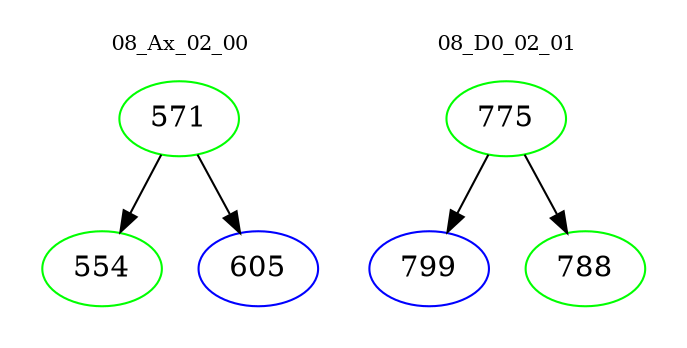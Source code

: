 digraph{
subgraph cluster_0 {
color = white
label = "08_Ax_02_00";
fontsize=10;
T0_571 [label="571", color="green"]
T0_571 -> T0_554 [color="black"]
T0_554 [label="554", color="green"]
T0_571 -> T0_605 [color="black"]
T0_605 [label="605", color="blue"]
}
subgraph cluster_1 {
color = white
label = "08_D0_02_01";
fontsize=10;
T1_775 [label="775", color="green"]
T1_775 -> T1_799 [color="black"]
T1_799 [label="799", color="blue"]
T1_775 -> T1_788 [color="black"]
T1_788 [label="788", color="green"]
}
}
